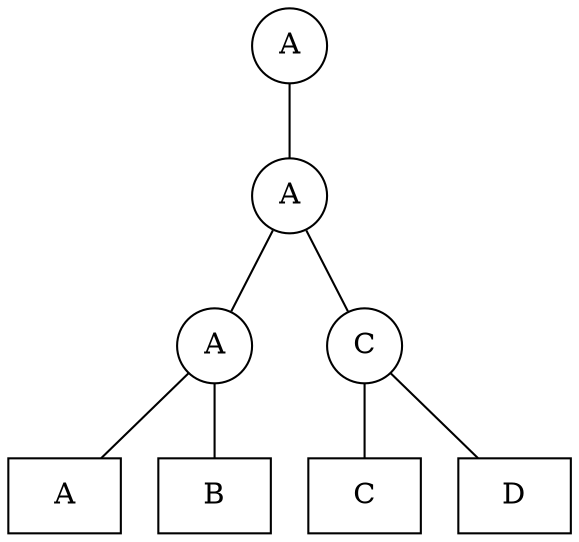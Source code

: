 graph
{
	node [shape=circle];

	A4 [label="A"];
	A3 [label="A"];
	A2 [label="A"];
	C2 [label="C"];

	node [shape=box];

	A1 [label="A"];
	B1 [label="B"];
	C1 [label="C"];
	D1 [label="D"];

	A4 -- A3 -- A2 -- A1;
	A3 -- C2 -- C1;
	A2 -- B1;
	C2 -- D1;
}

